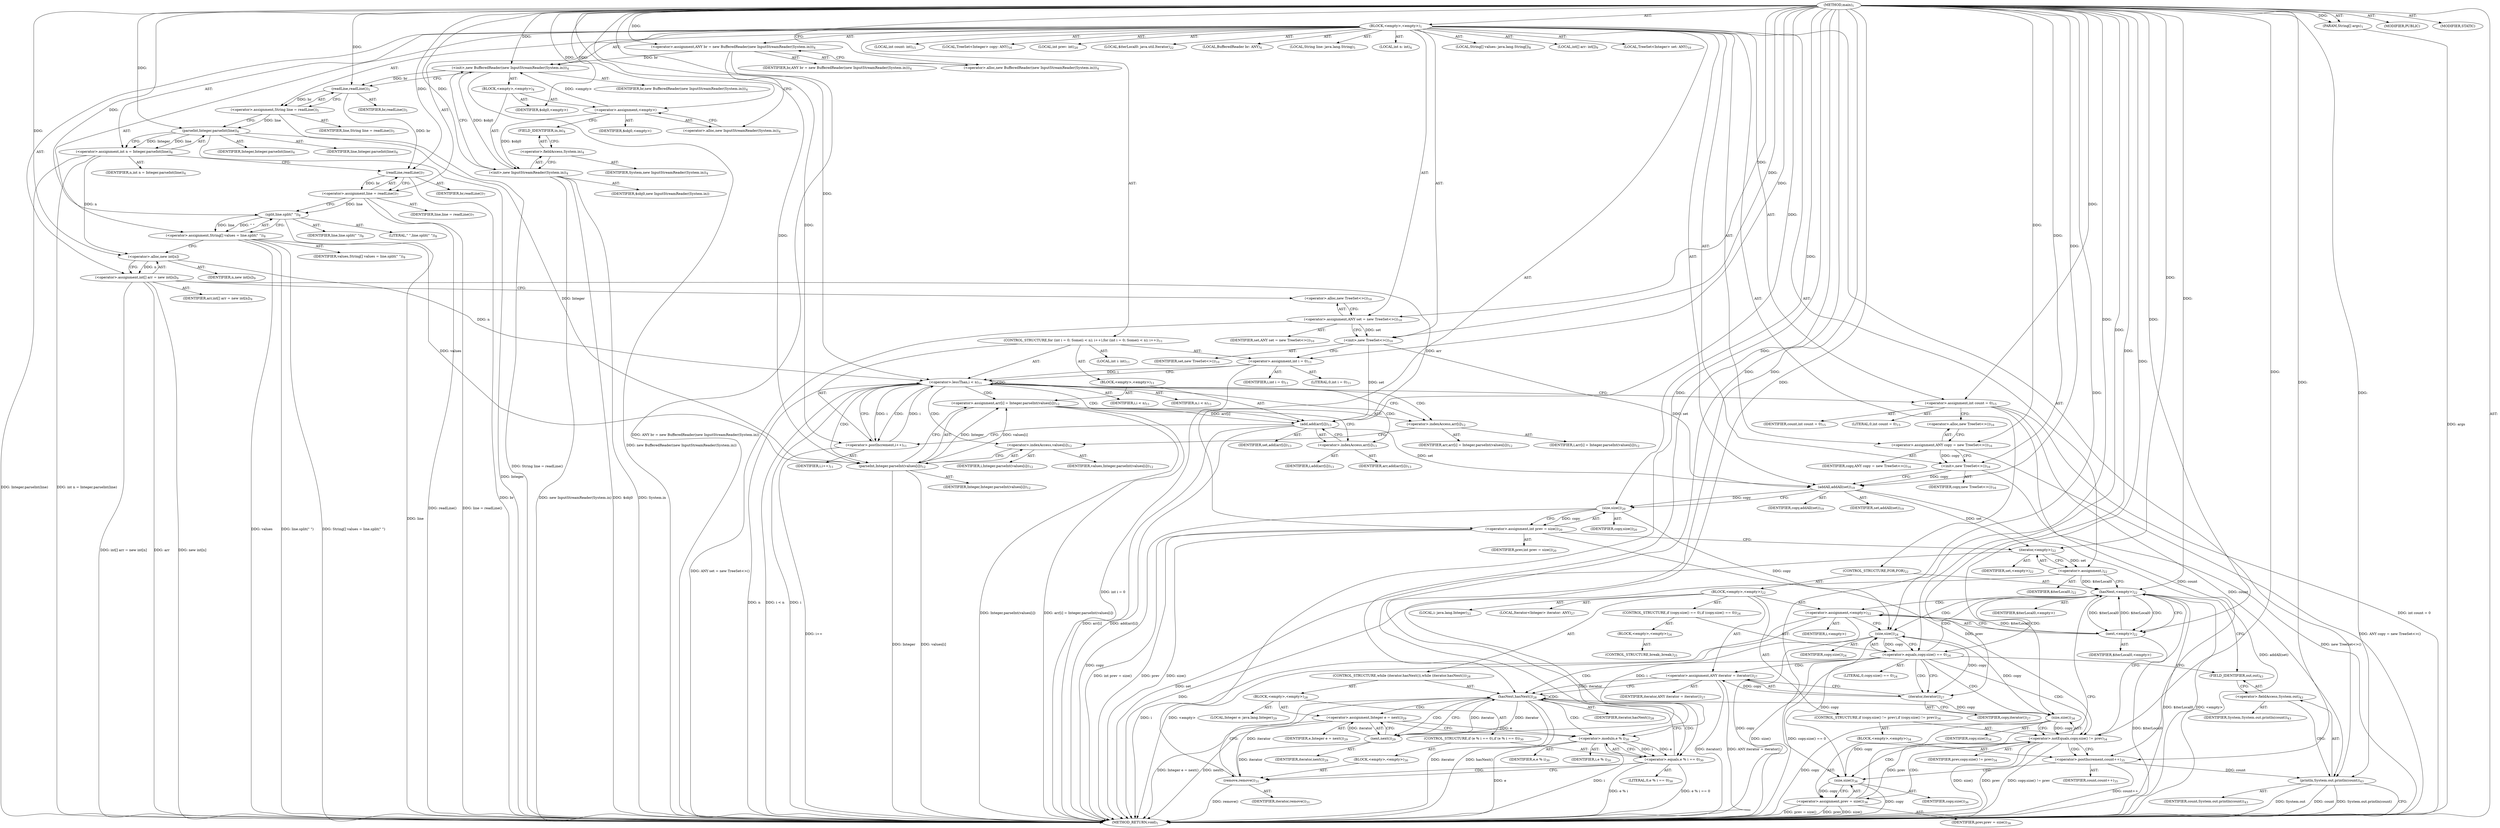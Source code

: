 digraph "main" {  
"23" [label = <(METHOD,main)<SUB>1</SUB>> ]
"24" [label = <(PARAM,String[] args)<SUB>1</SUB>> ]
"25" [label = <(BLOCK,&lt;empty&gt;,&lt;empty&gt;)<SUB>1</SUB>> ]
"4" [label = <(LOCAL,BufferedReader br: ANY)<SUB>4</SUB>> ]
"26" [label = <(&lt;operator&gt;.assignment,ANY br = new BufferedReader(new InputStreamReader(System.in)))<SUB>4</SUB>> ]
"27" [label = <(IDENTIFIER,br,ANY br = new BufferedReader(new InputStreamReader(System.in)))<SUB>4</SUB>> ]
"28" [label = <(&lt;operator&gt;.alloc,new BufferedReader(new InputStreamReader(System.in)))<SUB>4</SUB>> ]
"29" [label = <(&lt;init&gt;,new BufferedReader(new InputStreamReader(System.in)))<SUB>4</SUB>> ]
"3" [label = <(IDENTIFIER,br,new BufferedReader(new InputStreamReader(System.in)))<SUB>4</SUB>> ]
"30" [label = <(BLOCK,&lt;empty&gt;,&lt;empty&gt;)<SUB>4</SUB>> ]
"31" [label = <(&lt;operator&gt;.assignment,&lt;empty&gt;)> ]
"32" [label = <(IDENTIFIER,$obj0,&lt;empty&gt;)> ]
"33" [label = <(&lt;operator&gt;.alloc,new InputStreamReader(System.in))<SUB>4</SUB>> ]
"34" [label = <(&lt;init&gt;,new InputStreamReader(System.in))<SUB>4</SUB>> ]
"35" [label = <(IDENTIFIER,$obj0,new InputStreamReader(System.in))> ]
"36" [label = <(&lt;operator&gt;.fieldAccess,System.in)<SUB>4</SUB>> ]
"37" [label = <(IDENTIFIER,System,new InputStreamReader(System.in))<SUB>4</SUB>> ]
"38" [label = <(FIELD_IDENTIFIER,in,in)<SUB>4</SUB>> ]
"39" [label = <(IDENTIFIER,$obj0,&lt;empty&gt;)> ]
"40" [label = <(LOCAL,String line: java.lang.String)<SUB>5</SUB>> ]
"41" [label = <(&lt;operator&gt;.assignment,String line = readLine())<SUB>5</SUB>> ]
"42" [label = <(IDENTIFIER,line,String line = readLine())<SUB>5</SUB>> ]
"43" [label = <(readLine,readLine())<SUB>5</SUB>> ]
"44" [label = <(IDENTIFIER,br,readLine())<SUB>5</SUB>> ]
"45" [label = <(LOCAL,int n: int)<SUB>6</SUB>> ]
"46" [label = <(&lt;operator&gt;.assignment,int n = Integer.parseInt(line))<SUB>6</SUB>> ]
"47" [label = <(IDENTIFIER,n,int n = Integer.parseInt(line))<SUB>6</SUB>> ]
"48" [label = <(parseInt,Integer.parseInt(line))<SUB>6</SUB>> ]
"49" [label = <(IDENTIFIER,Integer,Integer.parseInt(line))<SUB>6</SUB>> ]
"50" [label = <(IDENTIFIER,line,Integer.parseInt(line))<SUB>6</SUB>> ]
"51" [label = <(&lt;operator&gt;.assignment,line = readLine())<SUB>7</SUB>> ]
"52" [label = <(IDENTIFIER,line,line = readLine())<SUB>7</SUB>> ]
"53" [label = <(readLine,readLine())<SUB>7</SUB>> ]
"54" [label = <(IDENTIFIER,br,readLine())<SUB>7</SUB>> ]
"55" [label = <(LOCAL,String[] values: java.lang.String[])<SUB>8</SUB>> ]
"56" [label = <(&lt;operator&gt;.assignment,String[] values = line.split(&quot; &quot;))<SUB>8</SUB>> ]
"57" [label = <(IDENTIFIER,values,String[] values = line.split(&quot; &quot;))<SUB>8</SUB>> ]
"58" [label = <(split,line.split(&quot; &quot;))<SUB>8</SUB>> ]
"59" [label = <(IDENTIFIER,line,line.split(&quot; &quot;))<SUB>8</SUB>> ]
"60" [label = <(LITERAL,&quot; &quot;,line.split(&quot; &quot;))<SUB>8</SUB>> ]
"61" [label = <(LOCAL,int[] arr: int[])<SUB>9</SUB>> ]
"62" [label = <(&lt;operator&gt;.assignment,int[] arr = new int[n])<SUB>9</SUB>> ]
"63" [label = <(IDENTIFIER,arr,int[] arr = new int[n])<SUB>9</SUB>> ]
"64" [label = <(&lt;operator&gt;.alloc,new int[n])> ]
"65" [label = <(IDENTIFIER,n,new int[n])<SUB>9</SUB>> ]
"6" [label = <(LOCAL,TreeSet&lt;Integer&gt; set: ANY)<SUB>10</SUB>> ]
"66" [label = <(&lt;operator&gt;.assignment,ANY set = new TreeSet&lt;&gt;())<SUB>10</SUB>> ]
"67" [label = <(IDENTIFIER,set,ANY set = new TreeSet&lt;&gt;())<SUB>10</SUB>> ]
"68" [label = <(&lt;operator&gt;.alloc,new TreeSet&lt;&gt;())<SUB>10</SUB>> ]
"69" [label = <(&lt;init&gt;,new TreeSet&lt;&gt;())<SUB>10</SUB>> ]
"5" [label = <(IDENTIFIER,set,new TreeSet&lt;&gt;())<SUB>10</SUB>> ]
"70" [label = <(CONTROL_STRUCTURE,for (int i = 0; Some(i &lt; n); i++),for (int i = 0; Some(i &lt; n); i++))<SUB>11</SUB>> ]
"71" [label = <(LOCAL,int i: int)<SUB>11</SUB>> ]
"72" [label = <(&lt;operator&gt;.assignment,int i = 0)<SUB>11</SUB>> ]
"73" [label = <(IDENTIFIER,i,int i = 0)<SUB>11</SUB>> ]
"74" [label = <(LITERAL,0,int i = 0)<SUB>11</SUB>> ]
"75" [label = <(&lt;operator&gt;.lessThan,i &lt; n)<SUB>11</SUB>> ]
"76" [label = <(IDENTIFIER,i,i &lt; n)<SUB>11</SUB>> ]
"77" [label = <(IDENTIFIER,n,i &lt; n)<SUB>11</SUB>> ]
"78" [label = <(&lt;operator&gt;.postIncrement,i++)<SUB>11</SUB>> ]
"79" [label = <(IDENTIFIER,i,i++)<SUB>11</SUB>> ]
"80" [label = <(BLOCK,&lt;empty&gt;,&lt;empty&gt;)<SUB>11</SUB>> ]
"81" [label = <(&lt;operator&gt;.assignment,arr[i] = Integer.parseInt(values[i]))<SUB>12</SUB>> ]
"82" [label = <(&lt;operator&gt;.indexAccess,arr[i])<SUB>12</SUB>> ]
"83" [label = <(IDENTIFIER,arr,arr[i] = Integer.parseInt(values[i]))<SUB>12</SUB>> ]
"84" [label = <(IDENTIFIER,i,arr[i] = Integer.parseInt(values[i]))<SUB>12</SUB>> ]
"85" [label = <(parseInt,Integer.parseInt(values[i]))<SUB>12</SUB>> ]
"86" [label = <(IDENTIFIER,Integer,Integer.parseInt(values[i]))<SUB>12</SUB>> ]
"87" [label = <(&lt;operator&gt;.indexAccess,values[i])<SUB>12</SUB>> ]
"88" [label = <(IDENTIFIER,values,Integer.parseInt(values[i]))<SUB>12</SUB>> ]
"89" [label = <(IDENTIFIER,i,Integer.parseInt(values[i]))<SUB>12</SUB>> ]
"90" [label = <(add,add(arr[i]))<SUB>13</SUB>> ]
"91" [label = <(IDENTIFIER,set,add(arr[i]))<SUB>13</SUB>> ]
"92" [label = <(&lt;operator&gt;.indexAccess,arr[i])<SUB>13</SUB>> ]
"93" [label = <(IDENTIFIER,arr,add(arr[i]))<SUB>13</SUB>> ]
"94" [label = <(IDENTIFIER,i,add(arr[i]))<SUB>13</SUB>> ]
"95" [label = <(LOCAL,int count: int)<SUB>15</SUB>> ]
"96" [label = <(&lt;operator&gt;.assignment,int count = 0)<SUB>15</SUB>> ]
"97" [label = <(IDENTIFIER,count,int count = 0)<SUB>15</SUB>> ]
"98" [label = <(LITERAL,0,int count = 0)<SUB>15</SUB>> ]
"8" [label = <(LOCAL,TreeSet&lt;Integer&gt; copy: ANY)<SUB>16</SUB>> ]
"99" [label = <(&lt;operator&gt;.assignment,ANY copy = new TreeSet&lt;&gt;())<SUB>16</SUB>> ]
"100" [label = <(IDENTIFIER,copy,ANY copy = new TreeSet&lt;&gt;())<SUB>16</SUB>> ]
"101" [label = <(&lt;operator&gt;.alloc,new TreeSet&lt;&gt;())<SUB>16</SUB>> ]
"102" [label = <(&lt;init&gt;,new TreeSet&lt;&gt;())<SUB>16</SUB>> ]
"7" [label = <(IDENTIFIER,copy,new TreeSet&lt;&gt;())<SUB>16</SUB>> ]
"103" [label = <(addAll,addAll(set))<SUB>19</SUB>> ]
"104" [label = <(IDENTIFIER,copy,addAll(set))<SUB>19</SUB>> ]
"105" [label = <(IDENTIFIER,set,addAll(set))<SUB>19</SUB>> ]
"106" [label = <(LOCAL,int prev: int)<SUB>20</SUB>> ]
"107" [label = <(&lt;operator&gt;.assignment,int prev = size())<SUB>20</SUB>> ]
"108" [label = <(IDENTIFIER,prev,int prev = size())<SUB>20</SUB>> ]
"109" [label = <(size,size())<SUB>20</SUB>> ]
"110" [label = <(IDENTIFIER,copy,size())<SUB>20</SUB>> ]
"111" [label = <(LOCAL,$iterLocal0: java.util.Iterator)<SUB>22</SUB>> ]
"112" [label = <(&lt;operator&gt;.assignment,)<SUB>22</SUB>> ]
"113" [label = <(IDENTIFIER,$iterLocal0,)<SUB>22</SUB>> ]
"114" [label = <(iterator,&lt;empty&gt;)<SUB>22</SUB>> ]
"115" [label = <(IDENTIFIER,set,&lt;empty&gt;)<SUB>22</SUB>> ]
"116" [label = <(CONTROL_STRUCTURE,FOR,FOR)<SUB>22</SUB>> ]
"117" [label = <(hasNext,&lt;empty&gt;)<SUB>22</SUB>> ]
"118" [label = <(IDENTIFIER,$iterLocal0,&lt;empty&gt;)> ]
"119" [label = <(BLOCK,&lt;empty&gt;,&lt;empty&gt;)<SUB>22</SUB>> ]
"120" [label = <(LOCAL,i: java.lang.Integer)<SUB>22</SUB>> ]
"121" [label = <(&lt;operator&gt;.assignment,&lt;empty&gt;)<SUB>22</SUB>> ]
"122" [label = <(IDENTIFIER,i,&lt;empty&gt;)> ]
"123" [label = <(next,&lt;empty&gt;)<SUB>22</SUB>> ]
"124" [label = <(IDENTIFIER,$iterLocal0,&lt;empty&gt;)> ]
"125" [label = <(CONTROL_STRUCTURE,if (copy.size() == 0),if (copy.size() == 0))<SUB>24</SUB>> ]
"126" [label = <(&lt;operator&gt;.equals,copy.size() == 0)<SUB>24</SUB>> ]
"127" [label = <(size,size())<SUB>24</SUB>> ]
"128" [label = <(IDENTIFIER,copy,size())<SUB>24</SUB>> ]
"129" [label = <(LITERAL,0,copy.size() == 0)<SUB>24</SUB>> ]
"130" [label = <(BLOCK,&lt;empty&gt;,&lt;empty&gt;)<SUB>24</SUB>> ]
"131" [label = <(CONTROL_STRUCTURE,break;,break;)<SUB>25</SUB>> ]
"132" [label = <(LOCAL,Iterator&lt;Integer&gt; iterator: ANY)<SUB>27</SUB>> ]
"133" [label = <(&lt;operator&gt;.assignment,ANY iterator = iterator())<SUB>27</SUB>> ]
"134" [label = <(IDENTIFIER,iterator,ANY iterator = iterator())<SUB>27</SUB>> ]
"135" [label = <(iterator,iterator())<SUB>27</SUB>> ]
"136" [label = <(IDENTIFIER,copy,iterator())<SUB>27</SUB>> ]
"137" [label = <(CONTROL_STRUCTURE,while (iterator.hasNext()),while (iterator.hasNext()))<SUB>28</SUB>> ]
"138" [label = <(hasNext,hasNext())<SUB>28</SUB>> ]
"139" [label = <(IDENTIFIER,iterator,hasNext())<SUB>28</SUB>> ]
"140" [label = <(BLOCK,&lt;empty&gt;,&lt;empty&gt;)<SUB>28</SUB>> ]
"141" [label = <(LOCAL,Integer e: java.lang.Integer)<SUB>29</SUB>> ]
"142" [label = <(&lt;operator&gt;.assignment,Integer e = next())<SUB>29</SUB>> ]
"143" [label = <(IDENTIFIER,e,Integer e = next())<SUB>29</SUB>> ]
"144" [label = <(next,next())<SUB>29</SUB>> ]
"145" [label = <(IDENTIFIER,iterator,next())<SUB>29</SUB>> ]
"146" [label = <(CONTROL_STRUCTURE,if (e % i == 0),if (e % i == 0))<SUB>30</SUB>> ]
"147" [label = <(&lt;operator&gt;.equals,e % i == 0)<SUB>30</SUB>> ]
"148" [label = <(&lt;operator&gt;.modulo,e % i)<SUB>30</SUB>> ]
"149" [label = <(IDENTIFIER,e,e % i)<SUB>30</SUB>> ]
"150" [label = <(IDENTIFIER,i,e % i)<SUB>30</SUB>> ]
"151" [label = <(LITERAL,0,e % i == 0)<SUB>30</SUB>> ]
"152" [label = <(BLOCK,&lt;empty&gt;,&lt;empty&gt;)<SUB>30</SUB>> ]
"153" [label = <(remove,remove())<SUB>31</SUB>> ]
"154" [label = <(IDENTIFIER,iterator,remove())<SUB>31</SUB>> ]
"155" [label = <(CONTROL_STRUCTURE,if (copy.size() != prev),if (copy.size() != prev))<SUB>34</SUB>> ]
"156" [label = <(&lt;operator&gt;.notEquals,copy.size() != prev)<SUB>34</SUB>> ]
"157" [label = <(size,size())<SUB>34</SUB>> ]
"158" [label = <(IDENTIFIER,copy,size())<SUB>34</SUB>> ]
"159" [label = <(IDENTIFIER,prev,copy.size() != prev)<SUB>34</SUB>> ]
"160" [label = <(BLOCK,&lt;empty&gt;,&lt;empty&gt;)<SUB>34</SUB>> ]
"161" [label = <(&lt;operator&gt;.postIncrement,count++)<SUB>35</SUB>> ]
"162" [label = <(IDENTIFIER,count,count++)<SUB>35</SUB>> ]
"163" [label = <(&lt;operator&gt;.assignment,prev = size())<SUB>36</SUB>> ]
"164" [label = <(IDENTIFIER,prev,prev = size())<SUB>36</SUB>> ]
"165" [label = <(size,size())<SUB>36</SUB>> ]
"166" [label = <(IDENTIFIER,copy,size())<SUB>36</SUB>> ]
"167" [label = <(println,System.out.println(count))<SUB>43</SUB>> ]
"168" [label = <(&lt;operator&gt;.fieldAccess,System.out)<SUB>43</SUB>> ]
"169" [label = <(IDENTIFIER,System,System.out.println(count))<SUB>43</SUB>> ]
"170" [label = <(FIELD_IDENTIFIER,out,out)<SUB>43</SUB>> ]
"171" [label = <(IDENTIFIER,count,System.out.println(count))<SUB>43</SUB>> ]
"172" [label = <(MODIFIER,PUBLIC)> ]
"173" [label = <(MODIFIER,STATIC)> ]
"174" [label = <(METHOD_RETURN,void)<SUB>1</SUB>> ]
  "23" -> "24"  [ label = "AST: "] 
  "23" -> "25"  [ label = "AST: "] 
  "23" -> "172"  [ label = "AST: "] 
  "23" -> "173"  [ label = "AST: "] 
  "23" -> "174"  [ label = "AST: "] 
  "25" -> "4"  [ label = "AST: "] 
  "25" -> "26"  [ label = "AST: "] 
  "25" -> "29"  [ label = "AST: "] 
  "25" -> "40"  [ label = "AST: "] 
  "25" -> "41"  [ label = "AST: "] 
  "25" -> "45"  [ label = "AST: "] 
  "25" -> "46"  [ label = "AST: "] 
  "25" -> "51"  [ label = "AST: "] 
  "25" -> "55"  [ label = "AST: "] 
  "25" -> "56"  [ label = "AST: "] 
  "25" -> "61"  [ label = "AST: "] 
  "25" -> "62"  [ label = "AST: "] 
  "25" -> "6"  [ label = "AST: "] 
  "25" -> "66"  [ label = "AST: "] 
  "25" -> "69"  [ label = "AST: "] 
  "25" -> "70"  [ label = "AST: "] 
  "25" -> "95"  [ label = "AST: "] 
  "25" -> "96"  [ label = "AST: "] 
  "25" -> "8"  [ label = "AST: "] 
  "25" -> "99"  [ label = "AST: "] 
  "25" -> "102"  [ label = "AST: "] 
  "25" -> "103"  [ label = "AST: "] 
  "25" -> "106"  [ label = "AST: "] 
  "25" -> "107"  [ label = "AST: "] 
  "25" -> "111"  [ label = "AST: "] 
  "25" -> "112"  [ label = "AST: "] 
  "25" -> "116"  [ label = "AST: "] 
  "25" -> "167"  [ label = "AST: "] 
  "26" -> "27"  [ label = "AST: "] 
  "26" -> "28"  [ label = "AST: "] 
  "29" -> "3"  [ label = "AST: "] 
  "29" -> "30"  [ label = "AST: "] 
  "30" -> "31"  [ label = "AST: "] 
  "30" -> "34"  [ label = "AST: "] 
  "30" -> "39"  [ label = "AST: "] 
  "31" -> "32"  [ label = "AST: "] 
  "31" -> "33"  [ label = "AST: "] 
  "34" -> "35"  [ label = "AST: "] 
  "34" -> "36"  [ label = "AST: "] 
  "36" -> "37"  [ label = "AST: "] 
  "36" -> "38"  [ label = "AST: "] 
  "41" -> "42"  [ label = "AST: "] 
  "41" -> "43"  [ label = "AST: "] 
  "43" -> "44"  [ label = "AST: "] 
  "46" -> "47"  [ label = "AST: "] 
  "46" -> "48"  [ label = "AST: "] 
  "48" -> "49"  [ label = "AST: "] 
  "48" -> "50"  [ label = "AST: "] 
  "51" -> "52"  [ label = "AST: "] 
  "51" -> "53"  [ label = "AST: "] 
  "53" -> "54"  [ label = "AST: "] 
  "56" -> "57"  [ label = "AST: "] 
  "56" -> "58"  [ label = "AST: "] 
  "58" -> "59"  [ label = "AST: "] 
  "58" -> "60"  [ label = "AST: "] 
  "62" -> "63"  [ label = "AST: "] 
  "62" -> "64"  [ label = "AST: "] 
  "64" -> "65"  [ label = "AST: "] 
  "66" -> "67"  [ label = "AST: "] 
  "66" -> "68"  [ label = "AST: "] 
  "69" -> "5"  [ label = "AST: "] 
  "70" -> "71"  [ label = "AST: "] 
  "70" -> "72"  [ label = "AST: "] 
  "70" -> "75"  [ label = "AST: "] 
  "70" -> "78"  [ label = "AST: "] 
  "70" -> "80"  [ label = "AST: "] 
  "72" -> "73"  [ label = "AST: "] 
  "72" -> "74"  [ label = "AST: "] 
  "75" -> "76"  [ label = "AST: "] 
  "75" -> "77"  [ label = "AST: "] 
  "78" -> "79"  [ label = "AST: "] 
  "80" -> "81"  [ label = "AST: "] 
  "80" -> "90"  [ label = "AST: "] 
  "81" -> "82"  [ label = "AST: "] 
  "81" -> "85"  [ label = "AST: "] 
  "82" -> "83"  [ label = "AST: "] 
  "82" -> "84"  [ label = "AST: "] 
  "85" -> "86"  [ label = "AST: "] 
  "85" -> "87"  [ label = "AST: "] 
  "87" -> "88"  [ label = "AST: "] 
  "87" -> "89"  [ label = "AST: "] 
  "90" -> "91"  [ label = "AST: "] 
  "90" -> "92"  [ label = "AST: "] 
  "92" -> "93"  [ label = "AST: "] 
  "92" -> "94"  [ label = "AST: "] 
  "96" -> "97"  [ label = "AST: "] 
  "96" -> "98"  [ label = "AST: "] 
  "99" -> "100"  [ label = "AST: "] 
  "99" -> "101"  [ label = "AST: "] 
  "102" -> "7"  [ label = "AST: "] 
  "103" -> "104"  [ label = "AST: "] 
  "103" -> "105"  [ label = "AST: "] 
  "107" -> "108"  [ label = "AST: "] 
  "107" -> "109"  [ label = "AST: "] 
  "109" -> "110"  [ label = "AST: "] 
  "112" -> "113"  [ label = "AST: "] 
  "112" -> "114"  [ label = "AST: "] 
  "114" -> "115"  [ label = "AST: "] 
  "116" -> "117"  [ label = "AST: "] 
  "116" -> "119"  [ label = "AST: "] 
  "117" -> "118"  [ label = "AST: "] 
  "119" -> "120"  [ label = "AST: "] 
  "119" -> "121"  [ label = "AST: "] 
  "119" -> "125"  [ label = "AST: "] 
  "119" -> "132"  [ label = "AST: "] 
  "119" -> "133"  [ label = "AST: "] 
  "119" -> "137"  [ label = "AST: "] 
  "119" -> "155"  [ label = "AST: "] 
  "121" -> "122"  [ label = "AST: "] 
  "121" -> "123"  [ label = "AST: "] 
  "123" -> "124"  [ label = "AST: "] 
  "125" -> "126"  [ label = "AST: "] 
  "125" -> "130"  [ label = "AST: "] 
  "126" -> "127"  [ label = "AST: "] 
  "126" -> "129"  [ label = "AST: "] 
  "127" -> "128"  [ label = "AST: "] 
  "130" -> "131"  [ label = "AST: "] 
  "133" -> "134"  [ label = "AST: "] 
  "133" -> "135"  [ label = "AST: "] 
  "135" -> "136"  [ label = "AST: "] 
  "137" -> "138"  [ label = "AST: "] 
  "137" -> "140"  [ label = "AST: "] 
  "138" -> "139"  [ label = "AST: "] 
  "140" -> "141"  [ label = "AST: "] 
  "140" -> "142"  [ label = "AST: "] 
  "140" -> "146"  [ label = "AST: "] 
  "142" -> "143"  [ label = "AST: "] 
  "142" -> "144"  [ label = "AST: "] 
  "144" -> "145"  [ label = "AST: "] 
  "146" -> "147"  [ label = "AST: "] 
  "146" -> "152"  [ label = "AST: "] 
  "147" -> "148"  [ label = "AST: "] 
  "147" -> "151"  [ label = "AST: "] 
  "148" -> "149"  [ label = "AST: "] 
  "148" -> "150"  [ label = "AST: "] 
  "152" -> "153"  [ label = "AST: "] 
  "153" -> "154"  [ label = "AST: "] 
  "155" -> "156"  [ label = "AST: "] 
  "155" -> "160"  [ label = "AST: "] 
  "156" -> "157"  [ label = "AST: "] 
  "156" -> "159"  [ label = "AST: "] 
  "157" -> "158"  [ label = "AST: "] 
  "160" -> "161"  [ label = "AST: "] 
  "160" -> "163"  [ label = "AST: "] 
  "161" -> "162"  [ label = "AST: "] 
  "163" -> "164"  [ label = "AST: "] 
  "163" -> "165"  [ label = "AST: "] 
  "165" -> "166"  [ label = "AST: "] 
  "167" -> "168"  [ label = "AST: "] 
  "167" -> "171"  [ label = "AST: "] 
  "168" -> "169"  [ label = "AST: "] 
  "168" -> "170"  [ label = "AST: "] 
  "26" -> "33"  [ label = "CFG: "] 
  "29" -> "43"  [ label = "CFG: "] 
  "41" -> "48"  [ label = "CFG: "] 
  "46" -> "53"  [ label = "CFG: "] 
  "51" -> "58"  [ label = "CFG: "] 
  "56" -> "64"  [ label = "CFG: "] 
  "62" -> "68"  [ label = "CFG: "] 
  "66" -> "69"  [ label = "CFG: "] 
  "69" -> "72"  [ label = "CFG: "] 
  "96" -> "101"  [ label = "CFG: "] 
  "99" -> "102"  [ label = "CFG: "] 
  "102" -> "103"  [ label = "CFG: "] 
  "103" -> "109"  [ label = "CFG: "] 
  "107" -> "114"  [ label = "CFG: "] 
  "112" -> "117"  [ label = "CFG: "] 
  "167" -> "174"  [ label = "CFG: "] 
  "28" -> "26"  [ label = "CFG: "] 
  "43" -> "41"  [ label = "CFG: "] 
  "48" -> "46"  [ label = "CFG: "] 
  "53" -> "51"  [ label = "CFG: "] 
  "58" -> "56"  [ label = "CFG: "] 
  "64" -> "62"  [ label = "CFG: "] 
  "68" -> "66"  [ label = "CFG: "] 
  "72" -> "75"  [ label = "CFG: "] 
  "75" -> "82"  [ label = "CFG: "] 
  "75" -> "96"  [ label = "CFG: "] 
  "78" -> "75"  [ label = "CFG: "] 
  "101" -> "99"  [ label = "CFG: "] 
  "109" -> "107"  [ label = "CFG: "] 
  "114" -> "112"  [ label = "CFG: "] 
  "117" -> "123"  [ label = "CFG: "] 
  "117" -> "170"  [ label = "CFG: "] 
  "168" -> "167"  [ label = "CFG: "] 
  "31" -> "38"  [ label = "CFG: "] 
  "34" -> "29"  [ label = "CFG: "] 
  "81" -> "92"  [ label = "CFG: "] 
  "90" -> "78"  [ label = "CFG: "] 
  "121" -> "127"  [ label = "CFG: "] 
  "133" -> "138"  [ label = "CFG: "] 
  "170" -> "168"  [ label = "CFG: "] 
  "33" -> "31"  [ label = "CFG: "] 
  "36" -> "34"  [ label = "CFG: "] 
  "82" -> "87"  [ label = "CFG: "] 
  "85" -> "81"  [ label = "CFG: "] 
  "92" -> "90"  [ label = "CFG: "] 
  "123" -> "121"  [ label = "CFG: "] 
  "126" -> "170"  [ label = "CFG: "] 
  "126" -> "135"  [ label = "CFG: "] 
  "135" -> "133"  [ label = "CFG: "] 
  "138" -> "144"  [ label = "CFG: "] 
  "138" -> "157"  [ label = "CFG: "] 
  "156" -> "117"  [ label = "CFG: "] 
  "156" -> "161"  [ label = "CFG: "] 
  "38" -> "36"  [ label = "CFG: "] 
  "87" -> "85"  [ label = "CFG: "] 
  "127" -> "126"  [ label = "CFG: "] 
  "142" -> "148"  [ label = "CFG: "] 
  "157" -> "156"  [ label = "CFG: "] 
  "161" -> "165"  [ label = "CFG: "] 
  "163" -> "117"  [ label = "CFG: "] 
  "144" -> "142"  [ label = "CFG: "] 
  "147" -> "138"  [ label = "CFG: "] 
  "147" -> "153"  [ label = "CFG: "] 
  "165" -> "163"  [ label = "CFG: "] 
  "148" -> "147"  [ label = "CFG: "] 
  "153" -> "138"  [ label = "CFG: "] 
  "23" -> "28"  [ label = "CFG: "] 
  "24" -> "174"  [ label = "DDG: args"] 
  "26" -> "174"  [ label = "DDG: ANY br = new BufferedReader(new InputStreamReader(System.in))"] 
  "34" -> "174"  [ label = "DDG: $obj0"] 
  "34" -> "174"  [ label = "DDG: System.in"] 
  "34" -> "174"  [ label = "DDG: new InputStreamReader(System.in)"] 
  "29" -> "174"  [ label = "DDG: new BufferedReader(new InputStreamReader(System.in))"] 
  "41" -> "174"  [ label = "DDG: String line = readLine()"] 
  "48" -> "174"  [ label = "DDG: Integer"] 
  "46" -> "174"  [ label = "DDG: Integer.parseInt(line)"] 
  "46" -> "174"  [ label = "DDG: int n = Integer.parseInt(line)"] 
  "53" -> "174"  [ label = "DDG: br"] 
  "51" -> "174"  [ label = "DDG: readLine()"] 
  "51" -> "174"  [ label = "DDG: line = readLine()"] 
  "56" -> "174"  [ label = "DDG: values"] 
  "58" -> "174"  [ label = "DDG: line"] 
  "56" -> "174"  [ label = "DDG: line.split(&quot; &quot;)"] 
  "56" -> "174"  [ label = "DDG: String[] values = line.split(&quot; &quot;)"] 
  "62" -> "174"  [ label = "DDG: arr"] 
  "62" -> "174"  [ label = "DDG: new int[n]"] 
  "62" -> "174"  [ label = "DDG: int[] arr = new int[n]"] 
  "66" -> "174"  [ label = "DDG: ANY set = new TreeSet&lt;&gt;()"] 
  "72" -> "174"  [ label = "DDG: int i = 0"] 
  "75" -> "174"  [ label = "DDG: i"] 
  "75" -> "174"  [ label = "DDG: n"] 
  "75" -> "174"  [ label = "DDG: i &lt; n"] 
  "96" -> "174"  [ label = "DDG: int count = 0"] 
  "99" -> "174"  [ label = "DDG: ANY copy = new TreeSet&lt;&gt;()"] 
  "102" -> "174"  [ label = "DDG: new TreeSet&lt;&gt;()"] 
  "103" -> "174"  [ label = "DDG: addAll(set)"] 
  "107" -> "174"  [ label = "DDG: prev"] 
  "109" -> "174"  [ label = "DDG: copy"] 
  "107" -> "174"  [ label = "DDG: size()"] 
  "107" -> "174"  [ label = "DDG: int prev = size()"] 
  "114" -> "174"  [ label = "DDG: set"] 
  "112" -> "174"  [ label = "DDG: "] 
  "117" -> "174"  [ label = "DDG: $iterLocal0"] 
  "117" -> "174"  [ label = "DDG: &lt;empty&gt;"] 
  "121" -> "174"  [ label = "DDG: i"] 
  "123" -> "174"  [ label = "DDG: $iterLocal0"] 
  "121" -> "174"  [ label = "DDG: &lt;empty&gt;"] 
  "127" -> "174"  [ label = "DDG: copy"] 
  "126" -> "174"  [ label = "DDG: size()"] 
  "126" -> "174"  [ label = "DDG: copy.size() == 0"] 
  "133" -> "174"  [ label = "DDG: iterator()"] 
  "133" -> "174"  [ label = "DDG: ANY iterator = iterator()"] 
  "138" -> "174"  [ label = "DDG: iterator"] 
  "138" -> "174"  [ label = "DDG: hasNext()"] 
  "157" -> "174"  [ label = "DDG: copy"] 
  "156" -> "174"  [ label = "DDG: size()"] 
  "156" -> "174"  [ label = "DDG: prev"] 
  "156" -> "174"  [ label = "DDG: copy.size() != prev"] 
  "161" -> "174"  [ label = "DDG: count++"] 
  "163" -> "174"  [ label = "DDG: prev"] 
  "165" -> "174"  [ label = "DDG: copy"] 
  "163" -> "174"  [ label = "DDG: size()"] 
  "163" -> "174"  [ label = "DDG: prev = size()"] 
  "142" -> "174"  [ label = "DDG: next()"] 
  "142" -> "174"  [ label = "DDG: Integer e = next()"] 
  "148" -> "174"  [ label = "DDG: e"] 
  "148" -> "174"  [ label = "DDG: i"] 
  "147" -> "174"  [ label = "DDG: e % i"] 
  "147" -> "174"  [ label = "DDG: e % i == 0"] 
  "153" -> "174"  [ label = "DDG: remove()"] 
  "167" -> "174"  [ label = "DDG: System.out"] 
  "167" -> "174"  [ label = "DDG: count"] 
  "167" -> "174"  [ label = "DDG: System.out.println(count)"] 
  "85" -> "174"  [ label = "DDG: Integer"] 
  "85" -> "174"  [ label = "DDG: values[i]"] 
  "81" -> "174"  [ label = "DDG: Integer.parseInt(values[i])"] 
  "81" -> "174"  [ label = "DDG: arr[i] = Integer.parseInt(values[i])"] 
  "90" -> "174"  [ label = "DDG: arr[i]"] 
  "90" -> "174"  [ label = "DDG: add(arr[i])"] 
  "78" -> "174"  [ label = "DDG: i++"] 
  "23" -> "24"  [ label = "DDG: "] 
  "23" -> "26"  [ label = "DDG: "] 
  "43" -> "41"  [ label = "DDG: br"] 
  "48" -> "46"  [ label = "DDG: Integer"] 
  "48" -> "46"  [ label = "DDG: line"] 
  "53" -> "51"  [ label = "DDG: br"] 
  "58" -> "56"  [ label = "DDG: line"] 
  "58" -> "56"  [ label = "DDG: &quot; &quot;"] 
  "64" -> "62"  [ label = "DDG: n"] 
  "23" -> "66"  [ label = "DDG: "] 
  "23" -> "96"  [ label = "DDG: "] 
  "23" -> "99"  [ label = "DDG: "] 
  "109" -> "107"  [ label = "DDG: copy"] 
  "114" -> "112"  [ label = "DDG: set"] 
  "26" -> "29"  [ label = "DDG: br"] 
  "23" -> "29"  [ label = "DDG: "] 
  "31" -> "29"  [ label = "DDG: &lt;empty&gt;"] 
  "34" -> "29"  [ label = "DDG: $obj0"] 
  "66" -> "69"  [ label = "DDG: set"] 
  "23" -> "69"  [ label = "DDG: "] 
  "23" -> "72"  [ label = "DDG: "] 
  "99" -> "102"  [ label = "DDG: copy"] 
  "23" -> "102"  [ label = "DDG: "] 
  "102" -> "103"  [ label = "DDG: copy"] 
  "23" -> "103"  [ label = "DDG: "] 
  "69" -> "103"  [ label = "DDG: set"] 
  "90" -> "103"  [ label = "DDG: set"] 
  "96" -> "167"  [ label = "DDG: count"] 
  "161" -> "167"  [ label = "DDG: count"] 
  "23" -> "167"  [ label = "DDG: "] 
  "23" -> "31"  [ label = "DDG: "] 
  "23" -> "39"  [ label = "DDG: "] 
  "29" -> "43"  [ label = "DDG: br"] 
  "23" -> "43"  [ label = "DDG: "] 
  "23" -> "48"  [ label = "DDG: "] 
  "41" -> "48"  [ label = "DDG: line"] 
  "43" -> "53"  [ label = "DDG: br"] 
  "23" -> "53"  [ label = "DDG: "] 
  "51" -> "58"  [ label = "DDG: line"] 
  "23" -> "58"  [ label = "DDG: "] 
  "46" -> "64"  [ label = "DDG: n"] 
  "23" -> "64"  [ label = "DDG: "] 
  "72" -> "75"  [ label = "DDG: i"] 
  "78" -> "75"  [ label = "DDG: i"] 
  "23" -> "75"  [ label = "DDG: "] 
  "64" -> "75"  [ label = "DDG: n"] 
  "75" -> "78"  [ label = "DDG: i"] 
  "23" -> "78"  [ label = "DDG: "] 
  "85" -> "81"  [ label = "DDG: Integer"] 
  "85" -> "81"  [ label = "DDG: values[i]"] 
  "103" -> "109"  [ label = "DDG: copy"] 
  "23" -> "109"  [ label = "DDG: "] 
  "103" -> "114"  [ label = "DDG: set"] 
  "23" -> "114"  [ label = "DDG: "] 
  "112" -> "117"  [ label = "DDG: $iterLocal0"] 
  "123" -> "117"  [ label = "DDG: $iterLocal0"] 
  "23" -> "117"  [ label = "DDG: "] 
  "123" -> "121"  [ label = "DDG: $iterLocal0"] 
  "135" -> "133"  [ label = "DDG: copy"] 
  "31" -> "34"  [ label = "DDG: $obj0"] 
  "23" -> "34"  [ label = "DDG: "] 
  "69" -> "90"  [ label = "DDG: set"] 
  "23" -> "90"  [ label = "DDG: "] 
  "62" -> "90"  [ label = "DDG: arr"] 
  "81" -> "90"  [ label = "DDG: arr[i]"] 
  "48" -> "85"  [ label = "DDG: Integer"] 
  "23" -> "85"  [ label = "DDG: "] 
  "56" -> "85"  [ label = "DDG: values"] 
  "117" -> "123"  [ label = "DDG: $iterLocal0"] 
  "23" -> "123"  [ label = "DDG: "] 
  "127" -> "126"  [ label = "DDG: copy"] 
  "23" -> "126"  [ label = "DDG: "] 
  "127" -> "135"  [ label = "DDG: copy"] 
  "23" -> "135"  [ label = "DDG: "] 
  "133" -> "138"  [ label = "DDG: iterator"] 
  "144" -> "138"  [ label = "DDG: iterator"] 
  "153" -> "138"  [ label = "DDG: iterator"] 
  "23" -> "138"  [ label = "DDG: "] 
  "144" -> "142"  [ label = "DDG: iterator"] 
  "157" -> "156"  [ label = "DDG: copy"] 
  "107" -> "156"  [ label = "DDG: prev"] 
  "163" -> "156"  [ label = "DDG: prev"] 
  "23" -> "156"  [ label = "DDG: "] 
  "165" -> "163"  [ label = "DDG: copy"] 
  "109" -> "127"  [ label = "DDG: copy"] 
  "157" -> "127"  [ label = "DDG: copy"] 
  "165" -> "127"  [ label = "DDG: copy"] 
  "23" -> "127"  [ label = "DDG: "] 
  "135" -> "157"  [ label = "DDG: copy"] 
  "23" -> "157"  [ label = "DDG: "] 
  "96" -> "161"  [ label = "DDG: count"] 
  "23" -> "161"  [ label = "DDG: "] 
  "138" -> "144"  [ label = "DDG: iterator"] 
  "23" -> "144"  [ label = "DDG: "] 
  "148" -> "147"  [ label = "DDG: e"] 
  "148" -> "147"  [ label = "DDG: i"] 
  "23" -> "147"  [ label = "DDG: "] 
  "157" -> "165"  [ label = "DDG: copy"] 
  "23" -> "165"  [ label = "DDG: "] 
  "142" -> "148"  [ label = "DDG: e"] 
  "23" -> "148"  [ label = "DDG: "] 
  "121" -> "148"  [ label = "DDG: i"] 
  "144" -> "153"  [ label = "DDG: iterator"] 
  "23" -> "153"  [ label = "DDG: "] 
  "75" -> "75"  [ label = "CDG: "] 
  "75" -> "81"  [ label = "CDG: "] 
  "75" -> "85"  [ label = "CDG: "] 
  "75" -> "92"  [ label = "CDG: "] 
  "75" -> "87"  [ label = "CDG: "] 
  "75" -> "82"  [ label = "CDG: "] 
  "75" -> "90"  [ label = "CDG: "] 
  "75" -> "78"  [ label = "CDG: "] 
  "117" -> "121"  [ label = "CDG: "] 
  "117" -> "123"  [ label = "CDG: "] 
  "117" -> "126"  [ label = "CDG: "] 
  "117" -> "127"  [ label = "CDG: "] 
  "126" -> "157"  [ label = "CDG: "] 
  "126" -> "138"  [ label = "CDG: "] 
  "126" -> "135"  [ label = "CDG: "] 
  "126" -> "117"  [ label = "CDG: "] 
  "126" -> "156"  [ label = "CDG: "] 
  "126" -> "133"  [ label = "CDG: "] 
  "138" -> "142"  [ label = "CDG: "] 
  "138" -> "144"  [ label = "CDG: "] 
  "138" -> "138"  [ label = "CDG: "] 
  "138" -> "148"  [ label = "CDG: "] 
  "138" -> "147"  [ label = "CDG: "] 
  "156" -> "161"  [ label = "CDG: "] 
  "156" -> "163"  [ label = "CDG: "] 
  "156" -> "165"  [ label = "CDG: "] 
  "147" -> "153"  [ label = "CDG: "] 
}

